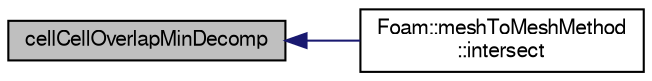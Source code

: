 digraph "cellCellOverlapMinDecomp"
{
  bgcolor="transparent";
  edge [fontname="FreeSans",fontsize="10",labelfontname="FreeSans",labelfontsize="10"];
  node [fontname="FreeSans",fontsize="10",shape=record];
  rankdir="LR";
  Node1 [label="cellCellOverlapMinDecomp",height=0.2,width=0.4,color="black", fillcolor="grey75", style="filled" fontcolor="black"];
  Node1 -> Node2 [dir="back",color="midnightblue",fontsize="10",style="solid",fontname="FreeSans"];
  Node2 [label="Foam::meshToMeshMethod\l::intersect",height=0.2,width=0.4,color="black",URL="$a01434.html#aa61b2e0b731fab73b09874a422670a28",tooltip="Return the true if cells intersect. "];
}
